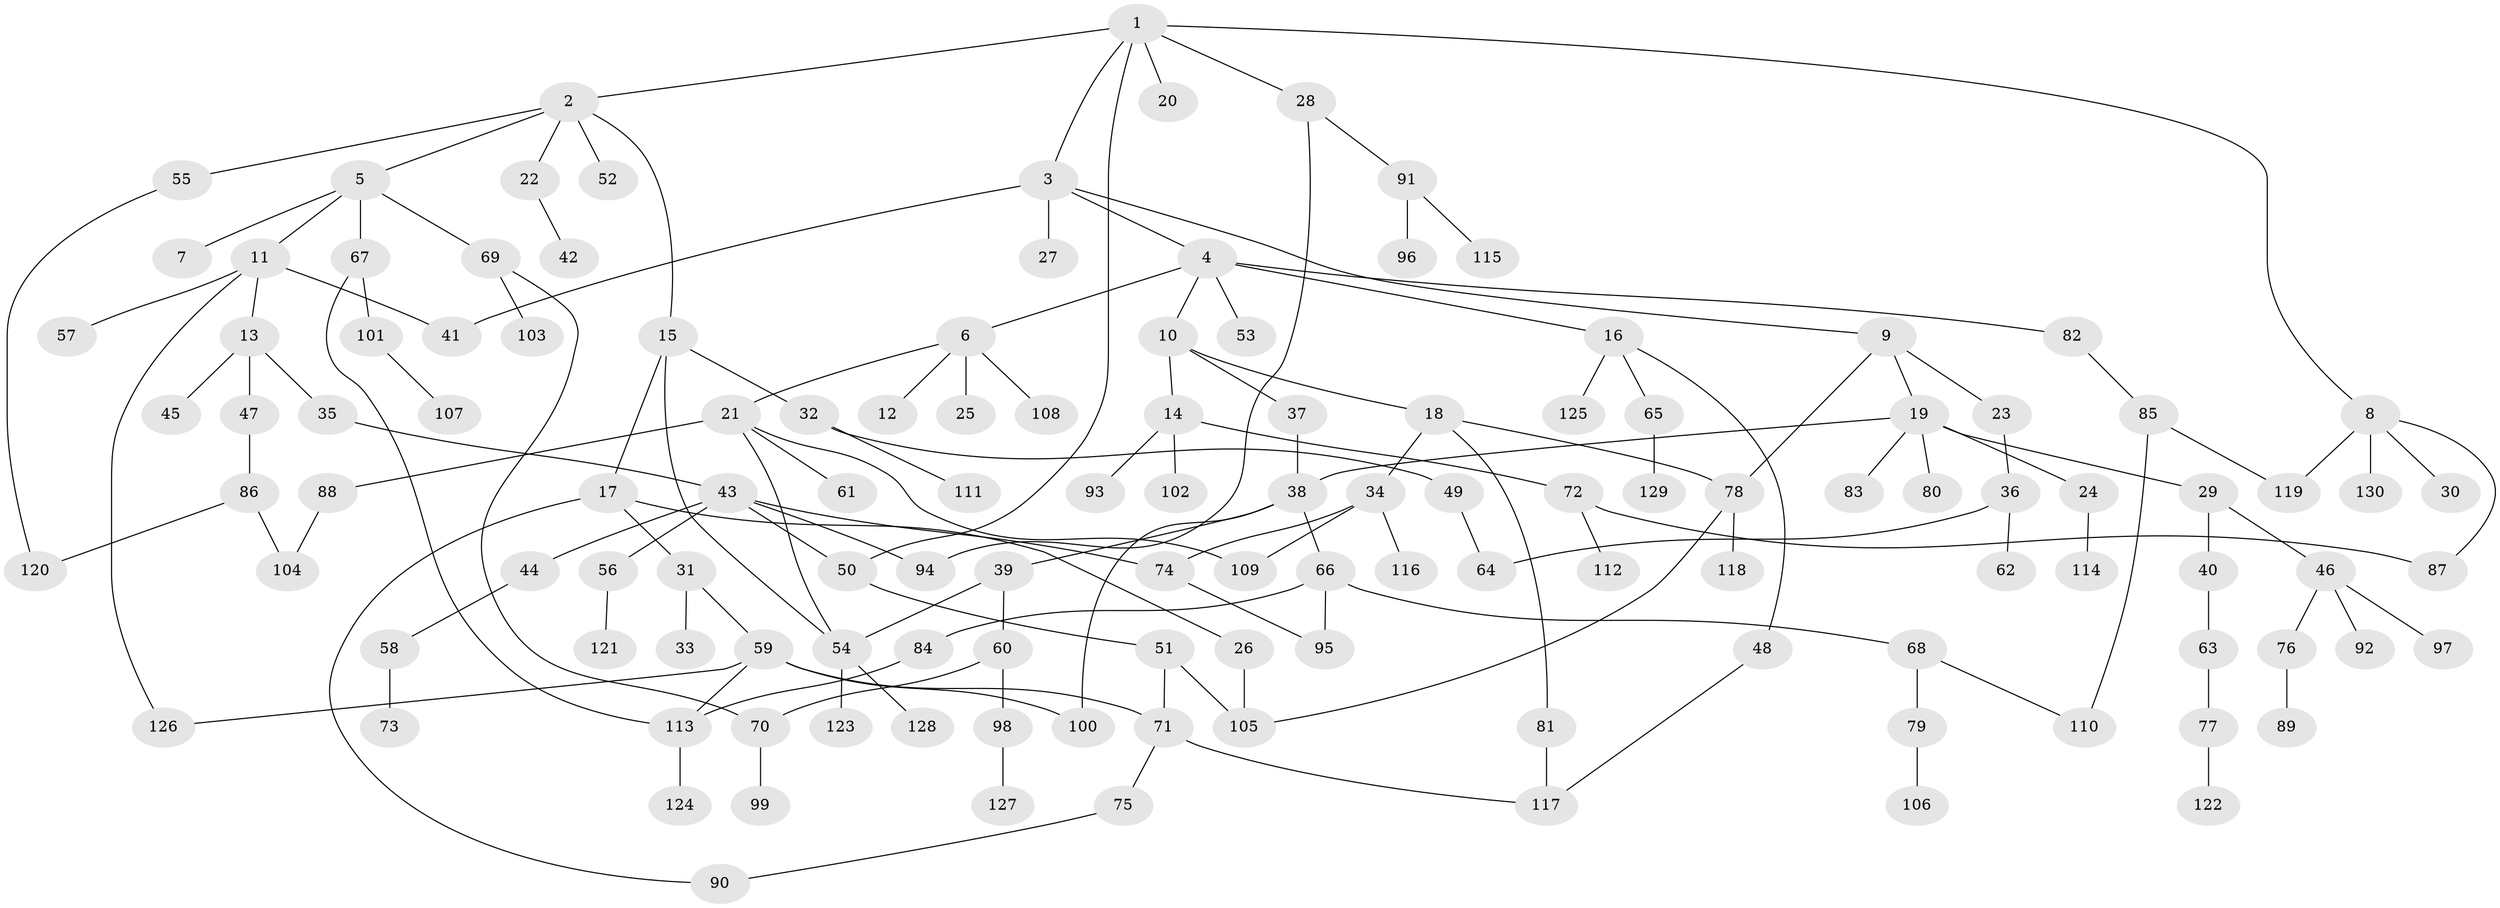 // coarse degree distribution, {5: 0.12307692307692308, 6: 0.015384615384615385, 7: 0.06153846153846154, 1: 0.38461538461538464, 10: 0.015384615384615385, 4: 0.06153846153846154, 3: 0.1076923076923077, 2: 0.2153846153846154, 8: 0.015384615384615385}
// Generated by graph-tools (version 1.1) at 2025/17/03/04/25 18:17:14]
// undirected, 130 vertices, 156 edges
graph export_dot {
graph [start="1"]
  node [color=gray90,style=filled];
  1;
  2;
  3;
  4;
  5;
  6;
  7;
  8;
  9;
  10;
  11;
  12;
  13;
  14;
  15;
  16;
  17;
  18;
  19;
  20;
  21;
  22;
  23;
  24;
  25;
  26;
  27;
  28;
  29;
  30;
  31;
  32;
  33;
  34;
  35;
  36;
  37;
  38;
  39;
  40;
  41;
  42;
  43;
  44;
  45;
  46;
  47;
  48;
  49;
  50;
  51;
  52;
  53;
  54;
  55;
  56;
  57;
  58;
  59;
  60;
  61;
  62;
  63;
  64;
  65;
  66;
  67;
  68;
  69;
  70;
  71;
  72;
  73;
  74;
  75;
  76;
  77;
  78;
  79;
  80;
  81;
  82;
  83;
  84;
  85;
  86;
  87;
  88;
  89;
  90;
  91;
  92;
  93;
  94;
  95;
  96;
  97;
  98;
  99;
  100;
  101;
  102;
  103;
  104;
  105;
  106;
  107;
  108;
  109;
  110;
  111;
  112;
  113;
  114;
  115;
  116;
  117;
  118;
  119;
  120;
  121;
  122;
  123;
  124;
  125;
  126;
  127;
  128;
  129;
  130;
  1 -- 2;
  1 -- 3;
  1 -- 8;
  1 -- 20;
  1 -- 28;
  1 -- 50;
  2 -- 5;
  2 -- 15;
  2 -- 22;
  2 -- 52;
  2 -- 55;
  3 -- 4;
  3 -- 9;
  3 -- 27;
  3 -- 41;
  4 -- 6;
  4 -- 10;
  4 -- 16;
  4 -- 53;
  4 -- 82;
  5 -- 7;
  5 -- 11;
  5 -- 67;
  5 -- 69;
  6 -- 12;
  6 -- 21;
  6 -- 25;
  6 -- 108;
  8 -- 30;
  8 -- 119;
  8 -- 130;
  8 -- 87;
  9 -- 19;
  9 -- 23;
  9 -- 78;
  10 -- 14;
  10 -- 18;
  10 -- 37;
  11 -- 13;
  11 -- 57;
  11 -- 126;
  11 -- 41;
  13 -- 35;
  13 -- 45;
  13 -- 47;
  14 -- 72;
  14 -- 93;
  14 -- 102;
  15 -- 17;
  15 -- 32;
  15 -- 54;
  16 -- 48;
  16 -- 65;
  16 -- 125;
  17 -- 26;
  17 -- 31;
  17 -- 90;
  18 -- 34;
  18 -- 81;
  18 -- 78;
  19 -- 24;
  19 -- 29;
  19 -- 80;
  19 -- 83;
  19 -- 38;
  21 -- 61;
  21 -- 88;
  21 -- 54;
  21 -- 109;
  22 -- 42;
  23 -- 36;
  24 -- 114;
  26 -- 105;
  28 -- 91;
  28 -- 94;
  29 -- 40;
  29 -- 46;
  31 -- 33;
  31 -- 59;
  32 -- 49;
  32 -- 111;
  34 -- 109;
  34 -- 116;
  34 -- 74;
  35 -- 43;
  36 -- 62;
  36 -- 64;
  37 -- 38;
  38 -- 39;
  38 -- 66;
  38 -- 100;
  39 -- 60;
  39 -- 54;
  40 -- 63;
  43 -- 44;
  43 -- 50;
  43 -- 56;
  43 -- 74;
  43 -- 94;
  44 -- 58;
  46 -- 76;
  46 -- 92;
  46 -- 97;
  47 -- 86;
  48 -- 117;
  49 -- 64;
  50 -- 51;
  51 -- 71;
  51 -- 105;
  54 -- 123;
  54 -- 128;
  55 -- 120;
  56 -- 121;
  58 -- 73;
  59 -- 113;
  59 -- 71;
  59 -- 100;
  59 -- 126;
  60 -- 98;
  60 -- 70;
  63 -- 77;
  65 -- 129;
  66 -- 68;
  66 -- 84;
  66 -- 95;
  67 -- 101;
  67 -- 113;
  68 -- 79;
  68 -- 110;
  69 -- 70;
  69 -- 103;
  70 -- 99;
  71 -- 75;
  71 -- 117;
  72 -- 87;
  72 -- 112;
  74 -- 95;
  75 -- 90;
  76 -- 89;
  77 -- 122;
  78 -- 118;
  78 -- 105;
  79 -- 106;
  81 -- 117;
  82 -- 85;
  84 -- 113;
  85 -- 110;
  85 -- 119;
  86 -- 104;
  86 -- 120;
  88 -- 104;
  91 -- 96;
  91 -- 115;
  98 -- 127;
  101 -- 107;
  113 -- 124;
}
